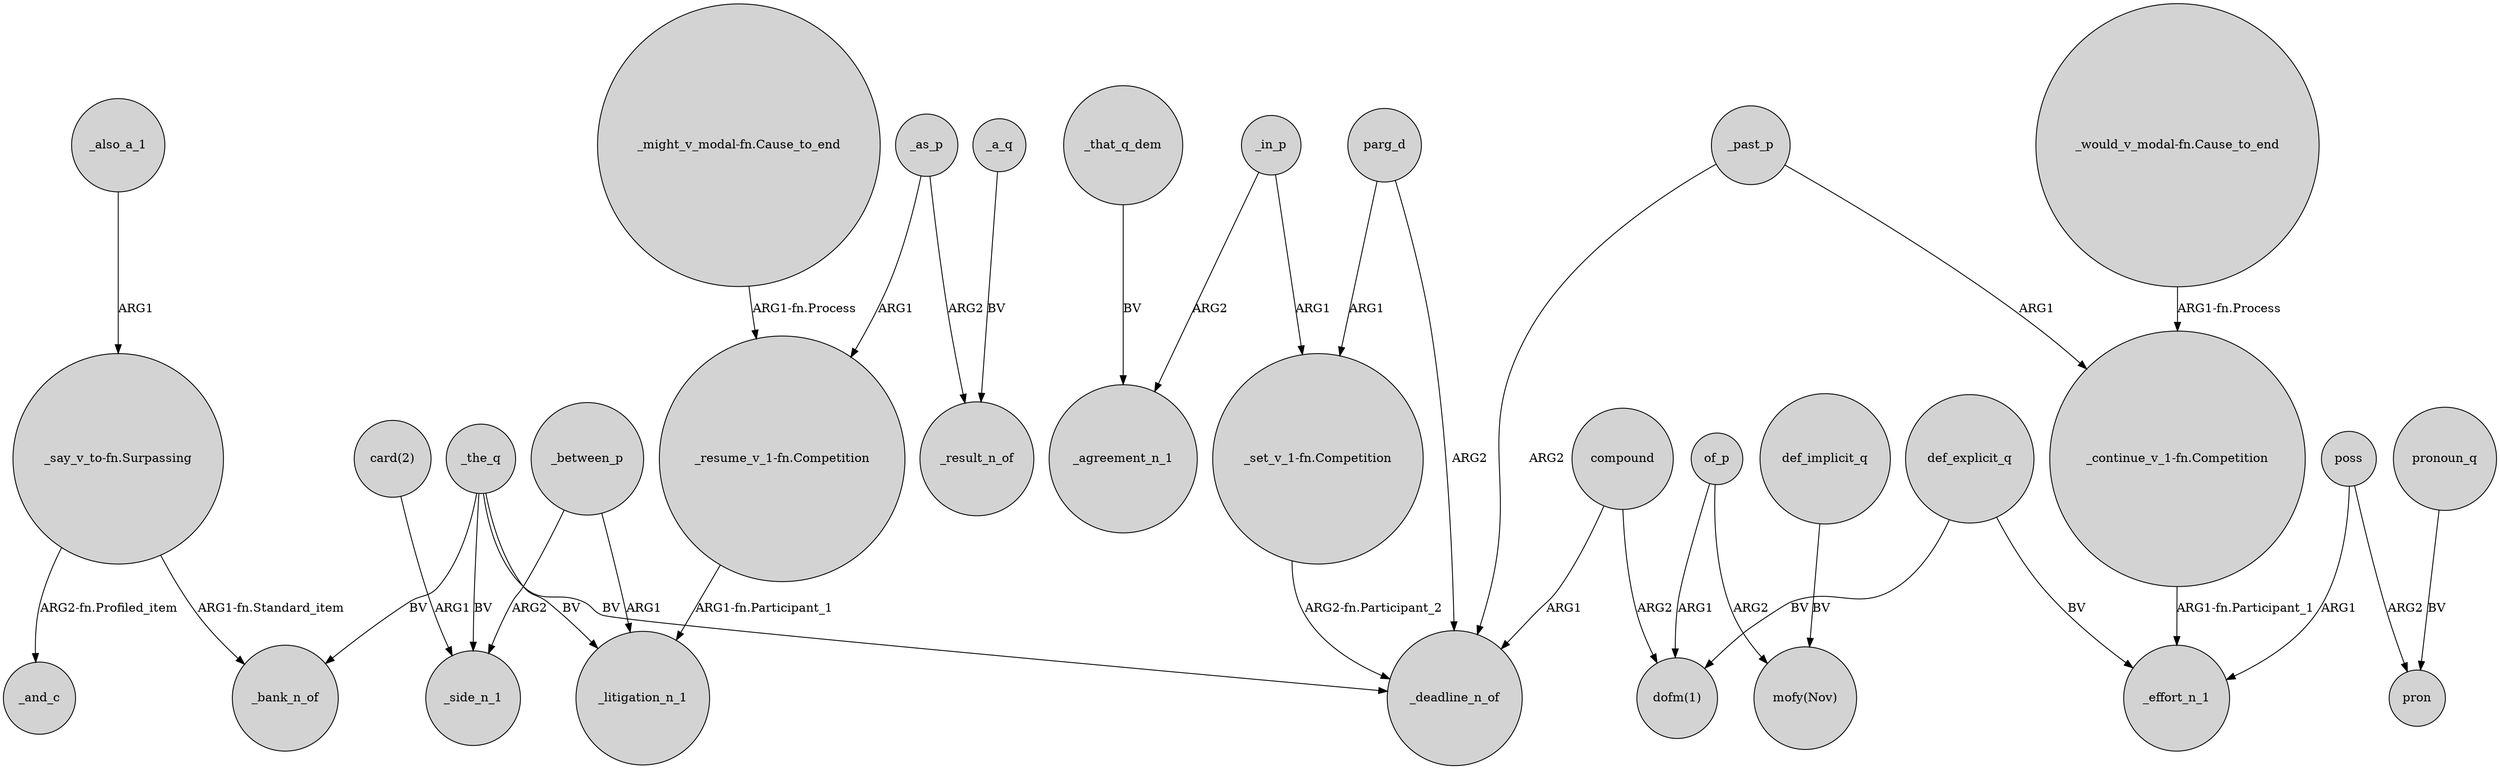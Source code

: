 digraph {
	node [shape=circle style=filled]
	"card(2)" -> _side_n_1 [label=ARG1]
	_the_q -> _bank_n_of [label=BV]
	def_explicit_q -> _effort_n_1 [label=BV]
	of_p -> "mofy(Nov)" [label=ARG2]
	_past_p -> "_continue_v_1-fn.Competition" [label=ARG1]
	parg_d -> _deadline_n_of [label=ARG2]
	poss -> _effort_n_1 [label=ARG1]
	pronoun_q -> pron [label=BV]
	_as_p -> _result_n_of [label=ARG2]
	poss -> pron [label=ARG2]
	"_say_v_to-fn.Surpassing" -> _bank_n_of [label="ARG1-fn.Standard_item"]
	"_might_v_modal-fn.Cause_to_end" -> "_resume_v_1-fn.Competition" [label="ARG1-fn.Process"]
	def_explicit_q -> "dofm(1)" [label=BV]
	_the_q -> _deadline_n_of [label=BV]
	compound -> _deadline_n_of [label=ARG1]
	_between_p -> _litigation_n_1 [label=ARG1]
	_in_p -> _agreement_n_1 [label=ARG2]
	_between_p -> _side_n_1 [label=ARG2]
	_in_p -> "_set_v_1-fn.Competition" [label=ARG1]
	_the_q -> _side_n_1 [label=BV]
	"_continue_v_1-fn.Competition" -> _effort_n_1 [label="ARG1-fn.Participant_1"]
	_past_p -> _deadline_n_of [label=ARG2]
	"_say_v_to-fn.Surpassing" -> _and_c [label="ARG2-fn.Profiled_item"]
	"_resume_v_1-fn.Competition" -> _litigation_n_1 [label="ARG1-fn.Participant_1"]
	_a_q -> _result_n_of [label=BV]
	parg_d -> "_set_v_1-fn.Competition" [label=ARG1]
	_the_q -> _litigation_n_1 [label=BV]
	def_implicit_q -> "mofy(Nov)" [label=BV]
	of_p -> "dofm(1)" [label=ARG1]
	_as_p -> "_resume_v_1-fn.Competition" [label=ARG1]
	_that_q_dem -> _agreement_n_1 [label=BV]
	_also_a_1 -> "_say_v_to-fn.Surpassing" [label=ARG1]
	"_set_v_1-fn.Competition" -> _deadline_n_of [label="ARG2-fn.Participant_2"]
	compound -> "dofm(1)" [label=ARG2]
	"_would_v_modal-fn.Cause_to_end" -> "_continue_v_1-fn.Competition" [label="ARG1-fn.Process"]
}
